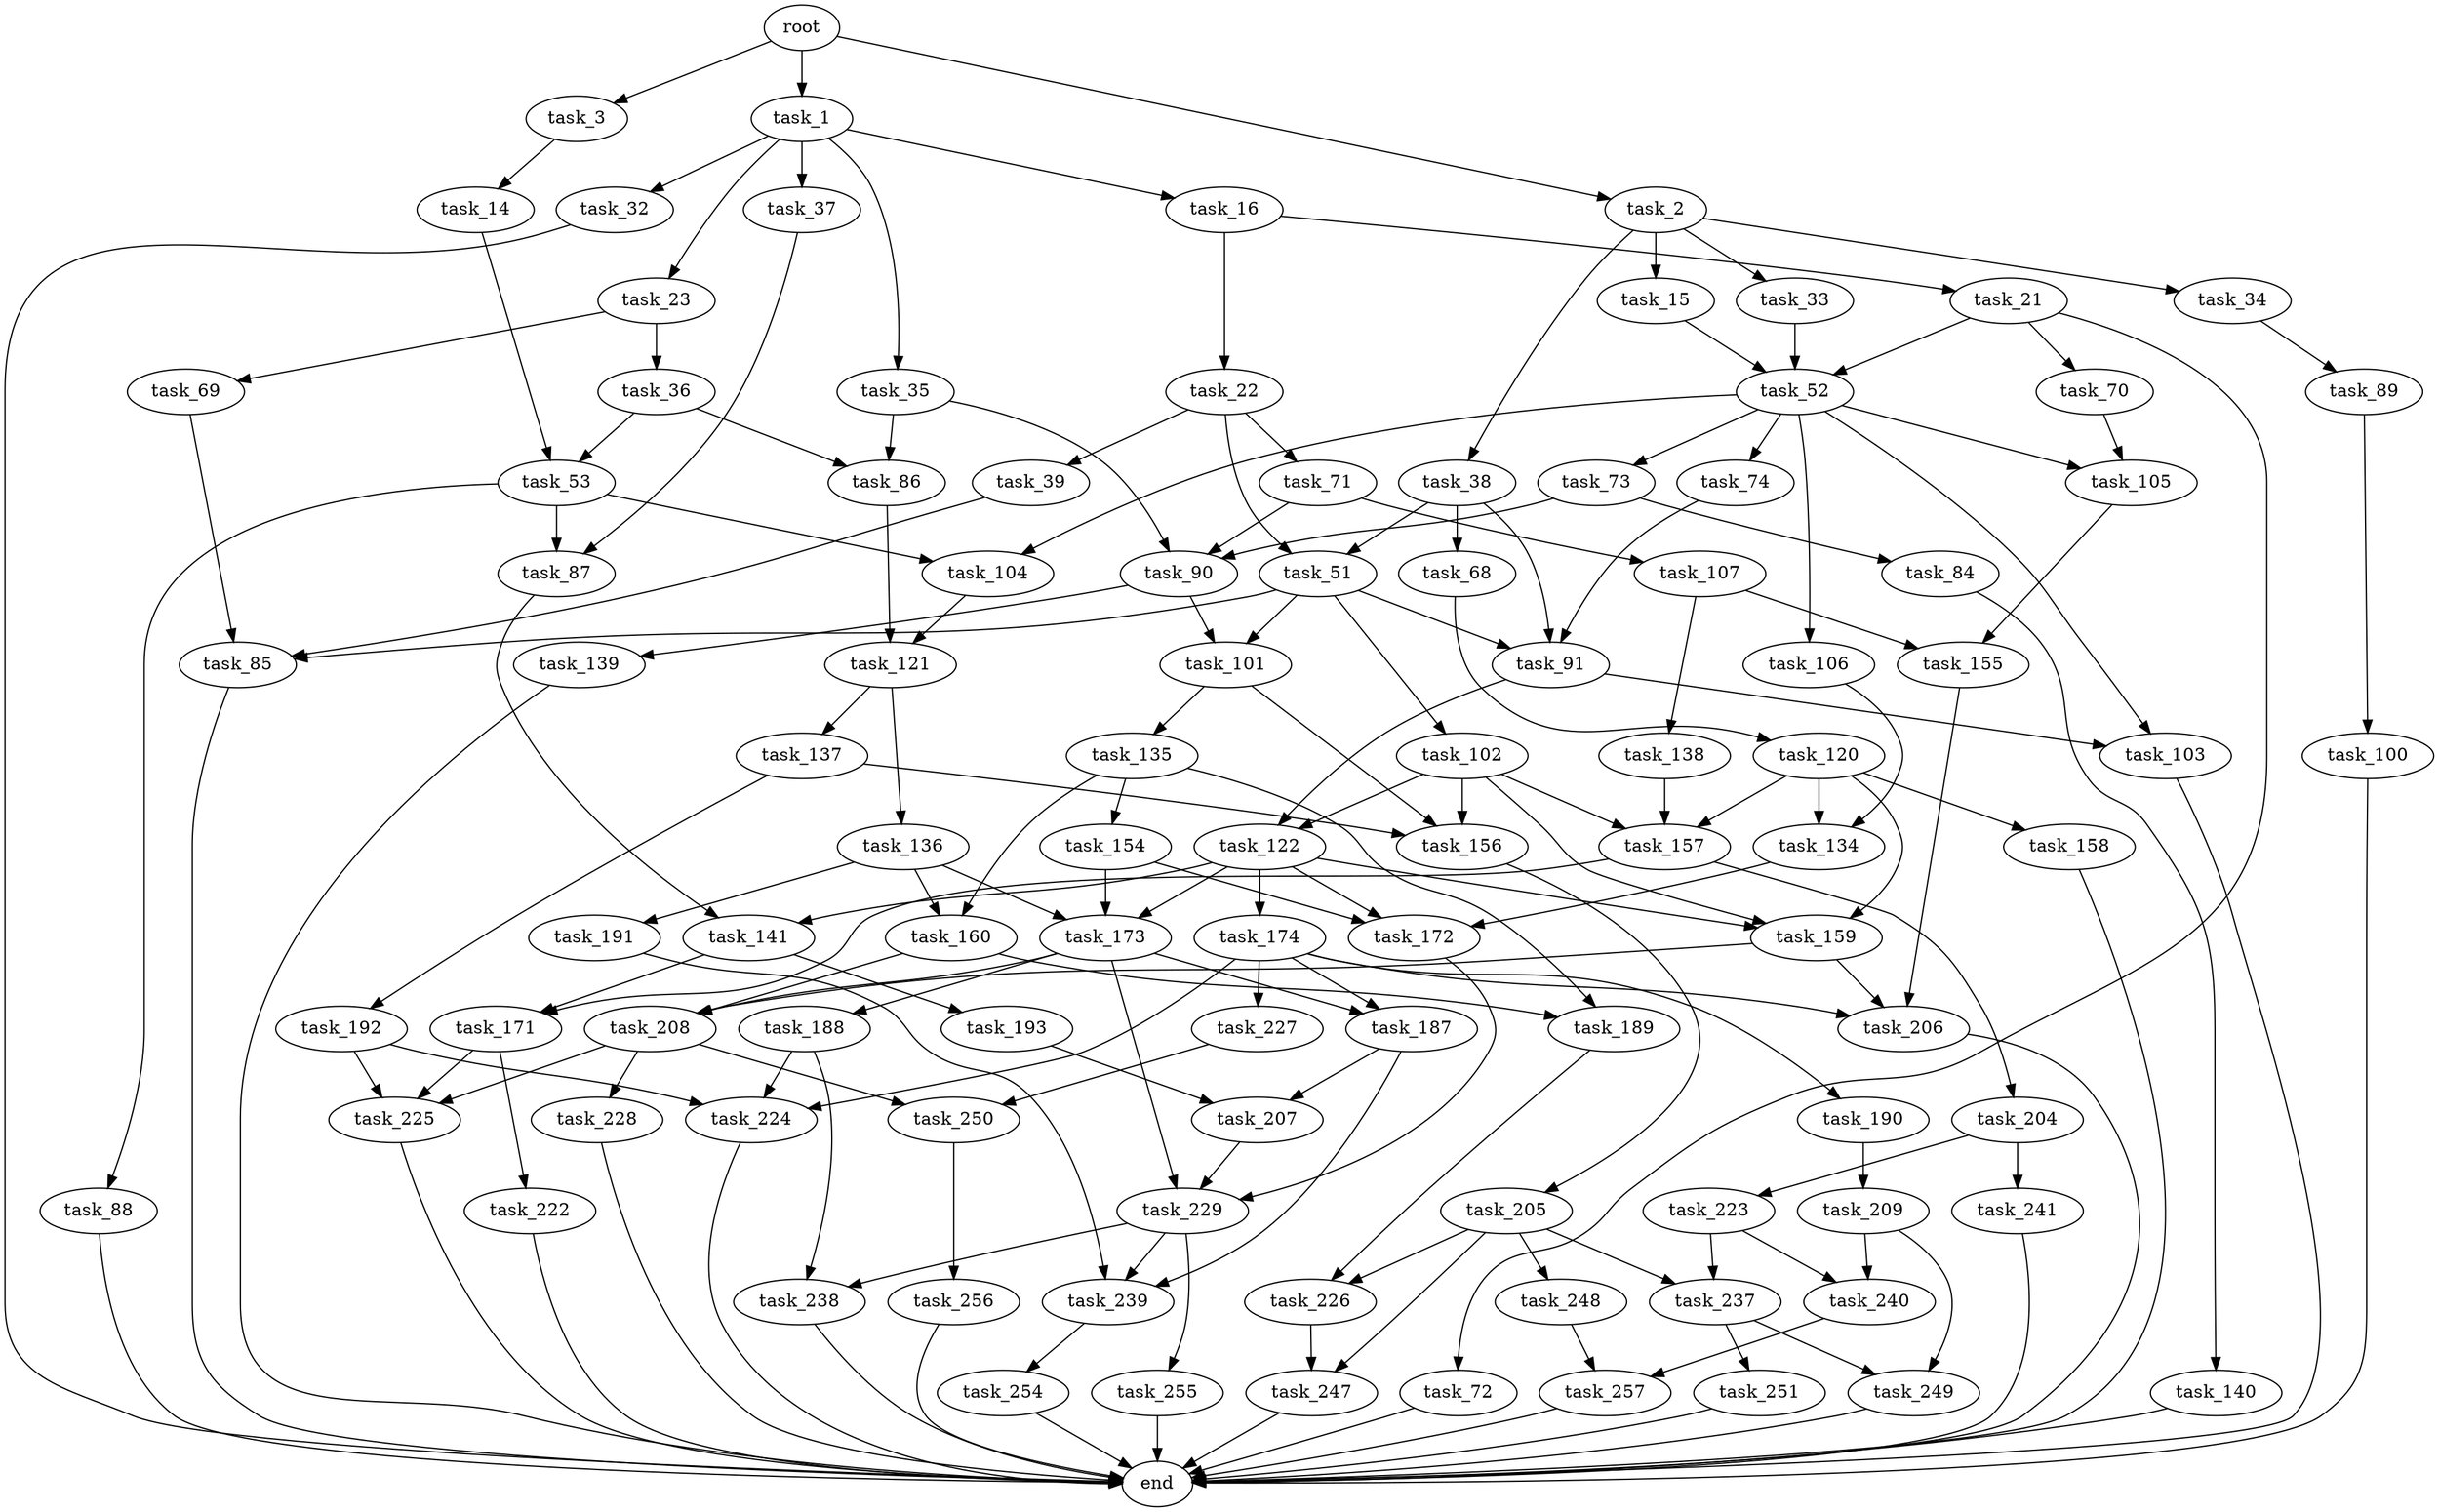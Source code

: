 digraph G {
  root [size="0.000000"];
  task_1 [size="549755813888.000000"];
  task_2 [size="6739327967.000000"];
  task_3 [size="64552844010.000000"];
  task_14 [size="981265918542.000000"];
  task_15 [size="45299765403.000000"];
  task_16 [size="782757789696.000000"];
  task_21 [size="288365387271.000000"];
  task_22 [size="16019241454.000000"];
  task_23 [size="68719476736.000000"];
  task_32 [size="847438297189.000000"];
  task_33 [size="16789324031.000000"];
  task_34 [size="163372299361.000000"];
  task_35 [size="549755813888.000000"];
  task_36 [size="134217728000.000000"];
  task_37 [size="932055012542.000000"];
  task_38 [size="231608891130.000000"];
  task_39 [size="1636866890.000000"];
  task_51 [size="1849795109.000000"];
  task_52 [size="68719476736.000000"];
  task_53 [size="2709098548.000000"];
  task_68 [size="28991029248.000000"];
  task_69 [size="841214855.000000"];
  task_70 [size="549755813888.000000"];
  task_71 [size="48918763772.000000"];
  task_72 [size="897694263.000000"];
  task_73 [size="231928233984.000000"];
  task_74 [size="11926284001.000000"];
  task_84 [size="30412150051.000000"];
  task_85 [size="36167052154.000000"];
  task_86 [size="438655734485.000000"];
  task_87 [size="134217728000.000000"];
  task_88 [size="5790119462.000000"];
  task_89 [size="162135632164.000000"];
  task_90 [size="7004360107.000000"];
  task_91 [size="468606340786.000000"];
  task_100 [size="28991029248.000000"];
  task_101 [size="29844043206.000000"];
  task_102 [size="27495801651.000000"];
  task_103 [size="1073741824000.000000"];
  task_104 [size="241821807751.000000"];
  task_105 [size="3120004780.000000"];
  task_106 [size="182776957356.000000"];
  task_107 [size="28991029248.000000"];
  task_120 [size="396958097833.000000"];
  task_121 [size="563290688.000000"];
  task_122 [size="8589934592.000000"];
  task_134 [size="15959942122.000000"];
  task_135 [size="15584191519.000000"];
  task_136 [size="10947699602.000000"];
  task_137 [size="782757789696.000000"];
  task_138 [size="7772822304.000000"];
  task_139 [size="134217728000.000000"];
  task_140 [size="73548716660.000000"];
  task_141 [size="134217728000.000000"];
  task_154 [size="55339982330.000000"];
  task_155 [size="1458680857.000000"];
  task_156 [size="13907772521.000000"];
  task_157 [size="305575980982.000000"];
  task_158 [size="332613025424.000000"];
  task_159 [size="977492903792.000000"];
  task_160 [size="28507797406.000000"];
  task_171 [size="8212044195.000000"];
  task_172 [size="212620547075.000000"];
  task_173 [size="1073741824000.000000"];
  task_174 [size="16464530146.000000"];
  task_187 [size="287768713046.000000"];
  task_188 [size="1906257989.000000"];
  task_189 [size="254232794430.000000"];
  task_190 [size="13265518996.000000"];
  task_191 [size="190860618183.000000"];
  task_192 [size="1073741824000.000000"];
  task_193 [size="1317427108.000000"];
  task_204 [size="450057267242.000000"];
  task_205 [size="134217728000.000000"];
  task_206 [size="337538110123.000000"];
  task_207 [size="7305377499.000000"];
  task_208 [size="9698422712.000000"];
  task_209 [size="1085170188306.000000"];
  task_222 [size="28192336613.000000"];
  task_223 [size="944125670662.000000"];
  task_224 [size="368293445632.000000"];
  task_225 [size="20960938803.000000"];
  task_226 [size="1073741824000.000000"];
  task_227 [size="8589934592.000000"];
  task_228 [size="6698529022.000000"];
  task_229 [size="1030785853435.000000"];
  task_237 [size="4452664507.000000"];
  task_238 [size="7493142858.000000"];
  task_239 [size="134217728000.000000"];
  task_240 [size="98604701928.000000"];
  task_241 [size="85287147754.000000"];
  task_247 [size="602522163115.000000"];
  task_248 [size="368293445632.000000"];
  task_249 [size="608863676.000000"];
  task_250 [size="188711555910.000000"];
  task_251 [size="4767902166.000000"];
  task_254 [size="272458717057.000000"];
  task_255 [size="290041768438.000000"];
  task_256 [size="68719476736.000000"];
  task_257 [size="1073741824000.000000"];
  end [size="0.000000"];

  root -> task_1 [size="1.000000"];
  root -> task_2 [size="1.000000"];
  root -> task_3 [size="1.000000"];
  task_1 -> task_16 [size="536870912.000000"];
  task_1 -> task_23 [size="536870912.000000"];
  task_1 -> task_32 [size="536870912.000000"];
  task_1 -> task_35 [size="536870912.000000"];
  task_1 -> task_37 [size="536870912.000000"];
  task_2 -> task_15 [size="536870912.000000"];
  task_2 -> task_33 [size="536870912.000000"];
  task_2 -> task_34 [size="536870912.000000"];
  task_2 -> task_38 [size="536870912.000000"];
  task_3 -> task_14 [size="134217728.000000"];
  task_14 -> task_53 [size="838860800.000000"];
  task_15 -> task_52 [size="33554432.000000"];
  task_16 -> task_21 [size="679477248.000000"];
  task_16 -> task_22 [size="679477248.000000"];
  task_21 -> task_52 [size="209715200.000000"];
  task_21 -> task_70 [size="209715200.000000"];
  task_21 -> task_72 [size="209715200.000000"];
  task_22 -> task_39 [size="411041792.000000"];
  task_22 -> task_51 [size="411041792.000000"];
  task_22 -> task_71 [size="411041792.000000"];
  task_23 -> task_36 [size="134217728.000000"];
  task_23 -> task_69 [size="134217728.000000"];
  task_32 -> end [size="1.000000"];
  task_33 -> task_52 [size="536870912.000000"];
  task_34 -> task_89 [size="134217728.000000"];
  task_35 -> task_86 [size="536870912.000000"];
  task_35 -> task_90 [size="536870912.000000"];
  task_36 -> task_53 [size="209715200.000000"];
  task_36 -> task_86 [size="209715200.000000"];
  task_37 -> task_87 [size="679477248.000000"];
  task_38 -> task_51 [size="301989888.000000"];
  task_38 -> task_68 [size="301989888.000000"];
  task_38 -> task_91 [size="301989888.000000"];
  task_39 -> task_85 [size="33554432.000000"];
  task_51 -> task_85 [size="33554432.000000"];
  task_51 -> task_91 [size="33554432.000000"];
  task_51 -> task_101 [size="33554432.000000"];
  task_51 -> task_102 [size="33554432.000000"];
  task_52 -> task_73 [size="134217728.000000"];
  task_52 -> task_74 [size="134217728.000000"];
  task_52 -> task_103 [size="134217728.000000"];
  task_52 -> task_104 [size="134217728.000000"];
  task_52 -> task_105 [size="134217728.000000"];
  task_52 -> task_106 [size="134217728.000000"];
  task_53 -> task_87 [size="75497472.000000"];
  task_53 -> task_88 [size="75497472.000000"];
  task_53 -> task_104 [size="75497472.000000"];
  task_68 -> task_120 [size="75497472.000000"];
  task_69 -> task_85 [size="33554432.000000"];
  task_70 -> task_105 [size="536870912.000000"];
  task_71 -> task_90 [size="134217728.000000"];
  task_71 -> task_107 [size="134217728.000000"];
  task_72 -> end [size="1.000000"];
  task_73 -> task_84 [size="301989888.000000"];
  task_73 -> task_90 [size="301989888.000000"];
  task_74 -> task_91 [size="33554432.000000"];
  task_84 -> task_140 [size="536870912.000000"];
  task_85 -> end [size="1.000000"];
  task_86 -> task_121 [size="411041792.000000"];
  task_87 -> task_141 [size="209715200.000000"];
  task_88 -> end [size="1.000000"];
  task_89 -> task_100 [size="209715200.000000"];
  task_90 -> task_101 [size="134217728.000000"];
  task_90 -> task_139 [size="134217728.000000"];
  task_91 -> task_103 [size="301989888.000000"];
  task_91 -> task_122 [size="301989888.000000"];
  task_100 -> end [size="1.000000"];
  task_101 -> task_135 [size="536870912.000000"];
  task_101 -> task_156 [size="536870912.000000"];
  task_102 -> task_122 [size="838860800.000000"];
  task_102 -> task_156 [size="838860800.000000"];
  task_102 -> task_157 [size="838860800.000000"];
  task_102 -> task_159 [size="838860800.000000"];
  task_103 -> end [size="1.000000"];
  task_104 -> task_121 [size="301989888.000000"];
  task_105 -> task_155 [size="134217728.000000"];
  task_106 -> task_134 [size="209715200.000000"];
  task_107 -> task_138 [size="75497472.000000"];
  task_107 -> task_155 [size="75497472.000000"];
  task_120 -> task_134 [size="679477248.000000"];
  task_120 -> task_157 [size="679477248.000000"];
  task_120 -> task_158 [size="679477248.000000"];
  task_120 -> task_159 [size="679477248.000000"];
  task_121 -> task_136 [size="33554432.000000"];
  task_121 -> task_137 [size="33554432.000000"];
  task_122 -> task_141 [size="33554432.000000"];
  task_122 -> task_159 [size="33554432.000000"];
  task_122 -> task_172 [size="33554432.000000"];
  task_122 -> task_173 [size="33554432.000000"];
  task_122 -> task_174 [size="33554432.000000"];
  task_134 -> task_172 [size="411041792.000000"];
  task_135 -> task_154 [size="301989888.000000"];
  task_135 -> task_160 [size="301989888.000000"];
  task_135 -> task_189 [size="301989888.000000"];
  task_136 -> task_160 [size="411041792.000000"];
  task_136 -> task_173 [size="411041792.000000"];
  task_136 -> task_191 [size="411041792.000000"];
  task_137 -> task_156 [size="679477248.000000"];
  task_137 -> task_192 [size="679477248.000000"];
  task_138 -> task_157 [size="209715200.000000"];
  task_139 -> end [size="1.000000"];
  task_140 -> end [size="1.000000"];
  task_141 -> task_171 [size="209715200.000000"];
  task_141 -> task_193 [size="209715200.000000"];
  task_154 -> task_172 [size="75497472.000000"];
  task_154 -> task_173 [size="75497472.000000"];
  task_155 -> task_206 [size="33554432.000000"];
  task_156 -> task_205 [size="838860800.000000"];
  task_157 -> task_171 [size="301989888.000000"];
  task_157 -> task_204 [size="301989888.000000"];
  task_158 -> end [size="1.000000"];
  task_159 -> task_206 [size="679477248.000000"];
  task_159 -> task_208 [size="679477248.000000"];
  task_160 -> task_189 [size="536870912.000000"];
  task_160 -> task_208 [size="536870912.000000"];
  task_171 -> task_222 [size="134217728.000000"];
  task_171 -> task_225 [size="134217728.000000"];
  task_172 -> task_229 [size="679477248.000000"];
  task_173 -> task_187 [size="838860800.000000"];
  task_173 -> task_188 [size="838860800.000000"];
  task_173 -> task_208 [size="838860800.000000"];
  task_173 -> task_229 [size="838860800.000000"];
  task_174 -> task_187 [size="411041792.000000"];
  task_174 -> task_190 [size="411041792.000000"];
  task_174 -> task_206 [size="411041792.000000"];
  task_174 -> task_224 [size="411041792.000000"];
  task_174 -> task_227 [size="411041792.000000"];
  task_187 -> task_207 [size="209715200.000000"];
  task_187 -> task_239 [size="209715200.000000"];
  task_188 -> task_224 [size="33554432.000000"];
  task_188 -> task_238 [size="33554432.000000"];
  task_189 -> task_226 [size="209715200.000000"];
  task_190 -> task_209 [size="209715200.000000"];
  task_191 -> task_239 [size="411041792.000000"];
  task_192 -> task_224 [size="838860800.000000"];
  task_192 -> task_225 [size="838860800.000000"];
  task_193 -> task_207 [size="33554432.000000"];
  task_204 -> task_223 [size="679477248.000000"];
  task_204 -> task_241 [size="679477248.000000"];
  task_205 -> task_226 [size="209715200.000000"];
  task_205 -> task_237 [size="209715200.000000"];
  task_205 -> task_247 [size="209715200.000000"];
  task_205 -> task_248 [size="209715200.000000"];
  task_206 -> end [size="1.000000"];
  task_207 -> task_229 [size="301989888.000000"];
  task_208 -> task_225 [size="679477248.000000"];
  task_208 -> task_228 [size="679477248.000000"];
  task_208 -> task_250 [size="679477248.000000"];
  task_209 -> task_240 [size="679477248.000000"];
  task_209 -> task_249 [size="679477248.000000"];
  task_222 -> end [size="1.000000"];
  task_223 -> task_237 [size="679477248.000000"];
  task_223 -> task_240 [size="679477248.000000"];
  task_224 -> end [size="1.000000"];
  task_225 -> end [size="1.000000"];
  task_226 -> task_247 [size="838860800.000000"];
  task_227 -> task_250 [size="33554432.000000"];
  task_228 -> end [size="1.000000"];
  task_229 -> task_238 [size="679477248.000000"];
  task_229 -> task_239 [size="679477248.000000"];
  task_229 -> task_255 [size="679477248.000000"];
  task_237 -> task_249 [size="75497472.000000"];
  task_237 -> task_251 [size="75497472.000000"];
  task_238 -> end [size="1.000000"];
  task_239 -> task_254 [size="209715200.000000"];
  task_240 -> task_257 [size="301989888.000000"];
  task_241 -> end [size="1.000000"];
  task_247 -> end [size="1.000000"];
  task_248 -> task_257 [size="411041792.000000"];
  task_249 -> end [size="1.000000"];
  task_250 -> task_256 [size="209715200.000000"];
  task_251 -> end [size="1.000000"];
  task_254 -> end [size="1.000000"];
  task_255 -> end [size="1.000000"];
  task_256 -> end [size="1.000000"];
  task_257 -> end [size="1.000000"];
}
